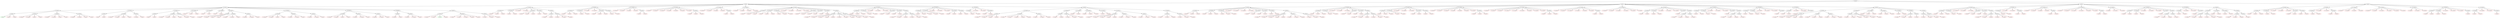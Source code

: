 digraph{
0 [ color = "black" label = "0 costo=0"];
0->1;
1 [ color = "black" label = "2 costo=1"];
1->2;
2 [ color = "black" label = "2 3 costo=3"];
2->3;
3 [ color = "black" label = "2 3 costo=5"];
3->4;
4 [ color = "black" label = "2 costo=6"];
4->5;
5 [ color = "black" label = "3 costo=7"];
5 [ color = "green" label = "3 costo=7"];
4->6;
6 [ color = "black" label = "4 costo=7"];
6 [ color = "red" label = "4 costo=7"];
4->7;
7 [ color = "black" label = "5 costo=7"];
7 [ color = "red" label = "5 costo=7"];
3->8;
8 [ color = "black" label = "3 costo=6"];
8->9;
9 [ color = "black" label = "2 4 costo=8"];
9 [ color = "red" label = "2 4 costo=8"];
8->10;
10 [ color = "black" label = "2 5 costo=8"];
10 [ color = "red" label = "2 5 costo=8"];
8->11;
11 [ color = "black" label = "4 costo=7"];
11 [ color = "red" label = "4 costo=7"];
8->12;
12 [ color = "black" label = "5 costo=7"];
12 [ color = "red" label = "5 costo=7"];
3->13;
13 [ color = "black" label = "4 costo=6"];
13->14;
14 [ color = "black" label = "2 3 costo=8"];
14 [ color = "red" label = "2 3 costo=8"];
13->15;
15 [ color = "black" label = "2 5 costo=8"];
15 [ color = "red" label = "2 5 costo=8"];
13->16;
16 [ color = "black" label = "3 costo=7"];
16 [ color = "red" label = "3 costo=7"];
13->17;
17 [ color = "black" label = "5 costo=7"];
17 [ color = "red" label = "5 costo=7"];
3->18;
18 [ color = "black" label = "5 costo=6"];
18->19;
19 [ color = "black" label = "2 3 costo=8"];
19 [ color = "red" label = "2 3 costo=8"];
18->20;
20 [ color = "black" label = "2 4 costo=8"];
20 [ color = "red" label = "2 4 costo=8"];
18->21;
21 [ color = "black" label = "3 costo=7"];
21 [ color = "red" label = "3 costo=7"];
18->22;
22 [ color = "black" label = "4 costo=7"];
22 [ color = "red" label = "4 costo=7"];
2->23;
23 [ color = "black" label = "2 4 costo=5"];
23->24;
24 [ color = "black" label = "2 costo=6"];
24->25;
25 [ color = "black" label = "3 costo=7"];
25 [ color = "red" label = "3 costo=7"];
24->26;
26 [ color = "black" label = "5 costo=7"];
26 [ color = "red" label = "5 costo=7"];
23->27;
27 [ color = "black" label = "3 costo=6"];
27->28;
28 [ color = "black" label = "2 3 costo=8"];
28 [ color = "red" label = "2 3 costo=8"];
27->29;
29 [ color = "black" label = "2 5 costo=8"];
29 [ color = "red" label = "2 5 costo=8"];
27->30;
30 [ color = "black" label = "3 costo=7"];
30 [ color = "red" label = "3 costo=7"];
27->31;
31 [ color = "black" label = "5 costo=7"];
31 [ color = "red" label = "5 costo=7"];
23->32;
32 [ color = "black" label = "5 costo=6"];
32->33;
33 [ color = "black" label = "2 3 costo=8"];
33 [ color = "red" label = "2 3 costo=8"];
32->34;
34 [ color = "black" label = "3 costo=7"];
34 [ color = "red" label = "3 costo=7"];
2->35;
35 [ color = "black" label = "2 5 costo=5"];
35->36;
36 [ color = "black" label = "2 costo=6"];
36->37;
37 [ color = "black" label = "3 costo=7"];
37 [ color = "red" label = "3 costo=7"];
36->38;
38 [ color = "black" label = "4 costo=7"];
38 [ color = "red" label = "4 costo=7"];
35->39;
39 [ color = "black" label = "3 costo=6"];
39->40;
40 [ color = "black" label = "2 3 costo=8"];
40 [ color = "red" label = "2 3 costo=8"];
39->41;
41 [ color = "black" label = "2 4 costo=8"];
41 [ color = "red" label = "2 4 costo=8"];
39->42;
42 [ color = "black" label = "3 costo=7"];
42 [ color = "red" label = "3 costo=7"];
39->43;
43 [ color = "black" label = "4 costo=7"];
43 [ color = "red" label = "4 costo=7"];
35->44;
44 [ color = "black" label = "4 costo=6"];
44->45;
45 [ color = "black" label = "2 3 costo=8"];
45 [ color = "red" label = "2 3 costo=8"];
44->46;
46 [ color = "black" label = "3 costo=7"];
46 [ color = "red" label = "3 costo=7"];
2->47;
47 [ color = "black" label = "2 2 3 costo=6"];
47->48;
48 [ color = "black" label = "3 costo=7"];
48 [ color = "red" label = "3 costo=7"];
47->49;
49 [ color = "black" label = "4 costo=7"];
49 [ color = "red" label = "4 costo=7"];
47->50;
50 [ color = "black" label = "5 costo=7"];
50 [ color = "red" label = "5 costo=7"];
2->51;
51 [ color = "black" label = "2 2 4 costo=6"];
51->52;
52 [ color = "black" label = "3 costo=7"];
52 [ color = "red" label = "3 costo=7"];
51->53;
53 [ color = "black" label = "5 costo=7"];
53 [ color = "red" label = "5 costo=7"];
2->54;
54 [ color = "black" label = "2 2 5 costo=6"];
54->55;
55 [ color = "black" label = "3 costo=7"];
55 [ color = "red" label = "3 costo=7"];
54->56;
56 [ color = "black" label = "4 costo=7"];
56 [ color = "red" label = "4 costo=7"];
2->57;
57 [ color = "black" label = "3 3 costo=5"];
57->58;
58 [ color = "black" label = "2 costo=6"];
58->59;
59 [ color = "black" label = "2 4 costo=8"];
59 [ color = "red" label = "2 4 costo=8"];
58->60;
60 [ color = "black" label = "2 5 costo=8"];
60 [ color = "red" label = "2 5 costo=8"];
58->61;
61 [ color = "black" label = "4 costo=7"];
61 [ color = "red" label = "4 costo=7"];
58->62;
62 [ color = "black" label = "5 costo=7"];
62 [ color = "red" label = "5 costo=7"];
57->63;
63 [ color = "black" label = "4 costo=6"];
63->64;
64 [ color = "black" label = "2 2 costo=8"];
64 [ color = "red" label = "2 2 costo=8"];
63->65;
65 [ color = "black" label = "2 5 costo=8"];
65 [ color = "red" label = "2 5 costo=8"];
63->66;
66 [ color = "black" label = "5 costo=7"];
66 [ color = "red" label = "5 costo=7"];
57->67;
67 [ color = "black" label = "5 costo=6"];
67->68;
68 [ color = "black" label = "2 2 costo=8"];
68 [ color = "red" label = "2 2 costo=8"];
67->69;
69 [ color = "black" label = "2 4 costo=8"];
69 [ color = "red" label = "2 4 costo=8"];
67->70;
70 [ color = "black" label = "4 costo=7"];
70 [ color = "red" label = "4 costo=7"];
2->71;
71 [ color = "black" label = "3 4 costo=5"];
71->72;
72 [ color = "black" label = "2 costo=6"];
72->73;
73 [ color = "black" label = "2 3 costo=8"];
73 [ color = "red" label = "2 3 costo=8"];
72->74;
74 [ color = "black" label = "2 5 costo=8"];
74 [ color = "red" label = "2 5 costo=8"];
72->75;
75 [ color = "black" label = "3 costo=7"];
75 [ color = "red" label = "3 costo=7"];
72->76;
76 [ color = "black" label = "5 costo=7"];
76 [ color = "red" label = "5 costo=7"];
71->77;
77 [ color = "black" label = "3 costo=6"];
77->78;
78 [ color = "black" label = "2 2 costo=8"];
78 [ color = "red" label = "2 2 costo=8"];
77->79;
79 [ color = "black" label = "2 5 costo=8"];
79 [ color = "red" label = "2 5 costo=8"];
77->80;
80 [ color = "black" label = "5 costo=7"];
80 [ color = "red" label = "5 costo=7"];
71->81;
81 [ color = "black" label = "5 costo=6"];
81->82;
82 [ color = "black" label = "2 2 costo=8"];
82 [ color = "red" label = "2 2 costo=8"];
81->83;
83 [ color = "black" label = "2 3 costo=8"];
83 [ color = "red" label = "2 3 costo=8"];
81->84;
84 [ color = "black" label = "3 costo=7"];
84 [ color = "red" label = "3 costo=7"];
2->85;
85 [ color = "black" label = "3 5 costo=5"];
85->86;
86 [ color = "black" label = "2 costo=6"];
86->87;
87 [ color = "black" label = "2 3 costo=8"];
87 [ color = "red" label = "2 3 costo=8"];
86->88;
88 [ color = "black" label = "2 4 costo=8"];
88 [ color = "red" label = "2 4 costo=8"];
86->89;
89 [ color = "black" label = "3 costo=7"];
89 [ color = "red" label = "3 costo=7"];
86->90;
90 [ color = "black" label = "4 costo=7"];
90 [ color = "red" label = "4 costo=7"];
85->91;
91 [ color = "black" label = "3 costo=6"];
91->92;
92 [ color = "black" label = "2 2 costo=8"];
92 [ color = "red" label = "2 2 costo=8"];
91->93;
93 [ color = "black" label = "2 4 costo=8"];
93 [ color = "red" label = "2 4 costo=8"];
91->94;
94 [ color = "black" label = "4 costo=7"];
94 [ color = "red" label = "4 costo=7"];
85->95;
95 [ color = "black" label = "4 costo=6"];
95->96;
96 [ color = "black" label = "2 2 costo=8"];
96 [ color = "red" label = "2 2 costo=8"];
95->97;
97 [ color = "black" label = "2 3 costo=8"];
97 [ color = "red" label = "2 3 costo=8"];
95->98;
98 [ color = "black" label = "3 costo=7"];
98 [ color = "red" label = "3 costo=7"];
2->99;
99 [ color = "black" label = "4 5 costo=5"];
99->100;
100 [ color = "black" label = "2 costo=6"];
100->101;
101 [ color = "black" label = "2 3 costo=8"];
101 [ color = "red" label = "2 3 costo=8"];
100->102;
102 [ color = "black" label = "3 costo=7"];
102 [ color = "red" label = "3 costo=7"];
99->103;
103 [ color = "black" label = "3 costo=6"];
103->104;
104 [ color = "black" label = "2 2 costo=8"];
104 [ color = "red" label = "2 2 costo=8"];
103->105;
105 [ color = "black" label = "2 3 costo=8"];
105 [ color = "red" label = "2 3 costo=8"];
103->106;
106 [ color = "black" label = "3 costo=7"];
106 [ color = "red" label = "3 costo=7"];
2->107;
107 [ color = "black" label = "5 costo=4"];
107->108;
108 [ color = "black" label = "2 costo=5"];
108->109;
109 [ color = "black" label = "2 3 costo=7"];
109 [ color = "red" label = "2 3 costo=7"];
108->110;
110 [ color = "black" label = "2 4 costo=7"];
110 [ color = "red" label = "2 4 costo=7"];
108->111;
111 [ color = "black" label = "3 costo=6"];
111 [ color = "green" label = "3 costo=6"];
108->112;
112 [ color = "black" label = "4 costo=6"];
112 [ color = "red" label = "4 costo=6"];
107->113;
113 [ color = "black" label = "3 costo=5"];
113->114;
114 [ color = "black" label = "2 2 costo=7"];
114 [ color = "red" label = "2 2 costo=7"];
113->115;
115 [ color = "black" label = "2 3 costo=7"];
115 [ color = "red" label = "2 3 costo=7"];
113->116;
116 [ color = "black" label = "2 4 costo=7"];
116 [ color = "red" label = "2 4 costo=7"];
113->117;
117 [ color = "black" label = "3 costo=6"];
117 [ color = "red" label = "3 costo=6"];
113->118;
118 [ color = "black" label = "4 costo=6"];
118 [ color = "red" label = "4 costo=6"];
107->119;
119 [ color = "black" label = "4 costo=5"];
119->120;
120 [ color = "black" label = "2 2 costo=7"];
120 [ color = "red" label = "2 2 costo=7"];
119->121;
121 [ color = "black" label = "2 3 costo=7"];
121 [ color = "red" label = "2 3 costo=7"];
119->122;
122 [ color = "black" label = "3 costo=6"];
122 [ color = "red" label = "3 costo=6"];
1->123;
123 [ color = "black" label = "2 4 costo=3"];
123->124;
124 [ color = "black" label = "2 3 costo=5"];
124->125;
125 [ color = "black" label = "2 costo=6"];
125 [ color = "red" label = "2 costo=6"];
124->126;
126 [ color = "black" label = "3 costo=6"];
126 [ color = "red" label = "3 costo=6"];
124->127;
127 [ color = "black" label = "5 costo=6"];
127 [ color = "red" label = "5 costo=6"];
123->128;
128 [ color = "black" label = "2 5 costo=5"];
128->129;
129 [ color = "black" label = "2 costo=6"];
129 [ color = "red" label = "2 costo=6"];
128->130;
130 [ color = "black" label = "3 costo=6"];
130 [ color = "red" label = "3 costo=6"];
123->131;
131 [ color = "black" label = "2 2 3 costo=6"];
131 [ color = "red" label = "2 2 3 costo=6"];
123->132;
132 [ color = "black" label = "2 2 5 costo=6"];
132 [ color = "red" label = "2 2 5 costo=6"];
123->133;
133 [ color = "black" label = "3 3 costo=5"];
133->134;
134 [ color = "black" label = "2 costo=6"];
134 [ color = "red" label = "2 costo=6"];
133->135;
135 [ color = "black" label = "3 costo=6"];
135 [ color = "red" label = "3 costo=6"];
133->136;
136 [ color = "black" label = "5 costo=6"];
136 [ color = "red" label = "5 costo=6"];
123->137;
137 [ color = "black" label = "3 5 costo=5"];
137->138;
138 [ color = "black" label = "2 costo=6"];
138 [ color = "red" label = "2 costo=6"];
137->139;
139 [ color = "black" label = "3 costo=6"];
139 [ color = "red" label = "3 costo=6"];
123->140;
140 [ color = "black" label = "5 costo=4"];
140->141;
141 [ color = "black" label = "2 costo=5"];
141->142;
142 [ color = "black" label = "2 3 costo=7"];
142 [ color = "red" label = "2 3 costo=7"];
141->143;
143 [ color = "black" label = "3 costo=6"];
143 [ color = "red" label = "3 costo=6"];
140->144;
144 [ color = "black" label = "3 costo=5"];
144->145;
145 [ color = "black" label = "2 2 costo=7"];
145 [ color = "red" label = "2 2 costo=7"];
144->146;
146 [ color = "black" label = "2 3 costo=7"];
146 [ color = "red" label = "2 3 costo=7"];
144->147;
147 [ color = "black" label = "3 costo=6"];
147 [ color = "red" label = "3 costo=6"];
1->148;
148 [ color = "black" label = "2 5 costo=3"];
148->149;
149 [ color = "black" label = "2 3 costo=5"];
149->150;
150 [ color = "black" label = "2 costo=6"];
150 [ color = "red" label = "2 costo=6"];
149->151;
151 [ color = "black" label = "3 costo=6"];
151 [ color = "red" label = "3 costo=6"];
149->152;
152 [ color = "black" label = "4 costo=6"];
152 [ color = "red" label = "4 costo=6"];
148->153;
153 [ color = "black" label = "2 4 costo=5"];
153->154;
154 [ color = "black" label = "2 costo=6"];
154 [ color = "red" label = "2 costo=6"];
153->155;
155 [ color = "black" label = "3 costo=6"];
155 [ color = "red" label = "3 costo=6"];
148->156;
156 [ color = "black" label = "2 2 3 costo=6"];
156 [ color = "red" label = "2 2 3 costo=6"];
148->157;
157 [ color = "black" label = "2 2 4 costo=6"];
157 [ color = "red" label = "2 2 4 costo=6"];
148->158;
158 [ color = "black" label = "3 3 costo=5"];
158->159;
159 [ color = "black" label = "2 costo=6"];
159 [ color = "red" label = "2 costo=6"];
158->160;
160 [ color = "black" label = "3 costo=6"];
160 [ color = "red" label = "3 costo=6"];
158->161;
161 [ color = "black" label = "4 costo=6"];
161 [ color = "red" label = "4 costo=6"];
148->162;
162 [ color = "black" label = "3 4 costo=5"];
162->163;
163 [ color = "black" label = "2 costo=6"];
163 [ color = "red" label = "2 costo=6"];
162->164;
164 [ color = "black" label = "3 costo=6"];
164 [ color = "red" label = "3 costo=6"];
1->165;
165 [ color = "black" label = "2 2 2 costo=4"];
165->166;
166 [ color = "black" label = "3 3 costo=6"];
166 [ color = "red" label = "3 3 costo=6"];
165->167;
167 [ color = "black" label = "3 4 costo=6"];
167 [ color = "red" label = "3 4 costo=6"];
165->168;
168 [ color = "black" label = "3 5 costo=6"];
168 [ color = "red" label = "3 5 costo=6"];
165->169;
169 [ color = "black" label = "4 5 costo=6"];
169 [ color = "red" label = "4 5 costo=6"];
165->170;
170 [ color = "black" label = "5 costo=5"];
170->171;
171 [ color = "black" label = "3 costo=6"];
171 [ color = "red" label = "3 costo=6"];
170->172;
172 [ color = "black" label = "4 costo=6"];
172 [ color = "red" label = "4 costo=6"];
1->173;
173 [ color = "black" label = "2 2 3 costo=4"];
173->174;
174 [ color = "black" label = "2 3 costo=6"];
174 [ color = "red" label = "2 3 costo=6"];
173->175;
175 [ color = "black" label = "2 4 costo=6"];
175 [ color = "red" label = "2 4 costo=6"];
173->176;
176 [ color = "black" label = "2 5 costo=6"];
176 [ color = "red" label = "2 5 costo=6"];
173->177;
177 [ color = "black" label = "3 3 costo=6"];
177 [ color = "red" label = "3 3 costo=6"];
173->178;
178 [ color = "black" label = "3 4 costo=6"];
178 [ color = "red" label = "3 4 costo=6"];
173->179;
179 [ color = "black" label = "3 5 costo=6"];
179 [ color = "red" label = "3 5 costo=6"];
173->180;
180 [ color = "black" label = "4 5 costo=6"];
180 [ color = "red" label = "4 5 costo=6"];
173->181;
181 [ color = "black" label = "5 costo=5"];
181->182;
182 [ color = "black" label = "2 costo=6"];
182 [ color = "red" label = "2 costo=6"];
181->183;
183 [ color = "black" label = "3 costo=6"];
183 [ color = "red" label = "3 costo=6"];
181->184;
184 [ color = "black" label = "4 costo=6"];
184 [ color = "red" label = "4 costo=6"];
1->185;
185 [ color = "black" label = "2 2 4 costo=4"];
185->186;
186 [ color = "black" label = "2 3 costo=6"];
186 [ color = "red" label = "2 3 costo=6"];
185->187;
187 [ color = "black" label = "2 5 costo=6"];
187 [ color = "red" label = "2 5 costo=6"];
185->188;
188 [ color = "black" label = "3 3 costo=6"];
188 [ color = "red" label = "3 3 costo=6"];
185->189;
189 [ color = "black" label = "3 5 costo=6"];
189 [ color = "red" label = "3 5 costo=6"];
185->190;
190 [ color = "black" label = "5 costo=5"];
190->191;
191 [ color = "black" label = "2 costo=6"];
191 [ color = "red" label = "2 costo=6"];
190->192;
192 [ color = "black" label = "3 costo=6"];
192 [ color = "red" label = "3 costo=6"];
1->193;
193 [ color = "black" label = "2 2 5 costo=4"];
193->194;
194 [ color = "black" label = "2 3 costo=6"];
194 [ color = "red" label = "2 3 costo=6"];
193->195;
195 [ color = "black" label = "2 4 costo=6"];
195 [ color = "red" label = "2 4 costo=6"];
193->196;
196 [ color = "black" label = "3 3 costo=6"];
196 [ color = "red" label = "3 3 costo=6"];
193->197;
197 [ color = "black" label = "3 4 costo=6"];
197 [ color = "red" label = "3 4 costo=6"];
1->198;
198 [ color = "black" label = "3 3 costo=3"];
198->199;
199 [ color = "black" label = "2 3 costo=5"];
199->200;
200 [ color = "black" label = "2 costo=6"];
200 [ color = "red" label = "2 costo=6"];
199->201;
201 [ color = "black" label = "4 costo=6"];
201 [ color = "red" label = "4 costo=6"];
199->202;
202 [ color = "black" label = "5 costo=6"];
202 [ color = "red" label = "5 costo=6"];
198->203;
203 [ color = "black" label = "2 4 costo=5"];
203->204;
204 [ color = "black" label = "2 costo=6"];
204 [ color = "red" label = "2 costo=6"];
203->205;
205 [ color = "black" label = "3 costo=6"];
205 [ color = "red" label = "3 costo=6"];
203->206;
206 [ color = "black" label = "5 costo=6"];
206 [ color = "red" label = "5 costo=6"];
198->207;
207 [ color = "black" label = "2 5 costo=5"];
207->208;
208 [ color = "black" label = "2 costo=6"];
208 [ color = "red" label = "2 costo=6"];
207->209;
209 [ color = "black" label = "3 costo=6"];
209 [ color = "red" label = "3 costo=6"];
207->210;
210 [ color = "black" label = "4 costo=6"];
210 [ color = "red" label = "4 costo=6"];
198->211;
211 [ color = "black" label = "2 2 2 costo=6"];
211 [ color = "red" label = "2 2 2 costo=6"];
198->212;
212 [ color = "black" label = "2 2 3 costo=6"];
212 [ color = "red" label = "2 2 3 costo=6"];
198->213;
213 [ color = "black" label = "2 2 4 costo=6"];
213 [ color = "red" label = "2 2 4 costo=6"];
198->214;
214 [ color = "black" label = "2 2 5 costo=6"];
214 [ color = "red" label = "2 2 5 costo=6"];
198->215;
215 [ color = "black" label = "3 4 costo=5"];
215->216;
216 [ color = "black" label = "2 costo=6"];
216 [ color = "red" label = "2 costo=6"];
215->217;
217 [ color = "black" label = "5 costo=6"];
217 [ color = "red" label = "5 costo=6"];
198->218;
218 [ color = "black" label = "3 5 costo=5"];
218->219;
219 [ color = "black" label = "2 costo=6"];
219 [ color = "red" label = "2 costo=6"];
218->220;
220 [ color = "black" label = "4 costo=6"];
220 [ color = "red" label = "4 costo=6"];
198->221;
221 [ color = "black" label = "4 5 costo=5"];
221->222;
222 [ color = "black" label = "2 costo=6"];
222 [ color = "red" label = "2 costo=6"];
221->223;
223 [ color = "black" label = "3 costo=6"];
223 [ color = "red" label = "3 costo=6"];
198->224;
224 [ color = "black" label = "5 costo=4"];
224->225;
225 [ color = "black" label = "2 costo=5"];
225->226;
226 [ color = "black" label = "2 2 costo=7"];
226 [ color = "red" label = "2 2 costo=7"];
225->227;
227 [ color = "black" label = "2 3 costo=7"];
227 [ color = "red" label = "2 3 costo=7"];
225->228;
228 [ color = "black" label = "2 4 costo=7"];
228 [ color = "red" label = "2 4 costo=7"];
225->229;
229 [ color = "black" label = "3 costo=6"];
229 [ color = "red" label = "3 costo=6"];
225->230;
230 [ color = "black" label = "4 costo=6"];
230 [ color = "red" label = "4 costo=6"];
224->231;
231 [ color = "black" label = "3 costo=5"];
231->232;
232 [ color = "black" label = "2 2 costo=7"];
232 [ color = "red" label = "2 2 costo=7"];
231->233;
233 [ color = "black" label = "2 4 costo=7"];
233 [ color = "red" label = "2 4 costo=7"];
231->234;
234 [ color = "black" label = "4 costo=6"];
234 [ color = "red" label = "4 costo=6"];
224->235;
235 [ color = "black" label = "4 costo=5"];
235->236;
236 [ color = "black" label = "2 2 costo=7"];
236 [ color = "red" label = "2 2 costo=7"];
235->237;
237 [ color = "black" label = "2 3 costo=7"];
237 [ color = "red" label = "2 3 costo=7"];
235->238;
238 [ color = "black" label = "3 costo=6"];
238 [ color = "red" label = "3 costo=6"];
1->239;
239 [ color = "black" label = "3 4 costo=3"];
239->240;
240 [ color = "black" label = "2 3 costo=5"];
240->241;
241 [ color = "black" label = "2 costo=6"];
241 [ color = "red" label = "2 costo=6"];
240->242;
242 [ color = "black" label = "3 costo=6"];
242 [ color = "red" label = "3 costo=6"];
240->243;
243 [ color = "black" label = "5 costo=6"];
243 [ color = "red" label = "5 costo=6"];
239->244;
244 [ color = "black" label = "2 5 costo=5"];
244->245;
245 [ color = "black" label = "2 costo=6"];
245 [ color = "red" label = "2 costo=6"];
244->246;
246 [ color = "black" label = "3 costo=6"];
246 [ color = "red" label = "3 costo=6"];
239->247;
247 [ color = "black" label = "2 2 2 costo=6"];
247 [ color = "red" label = "2 2 2 costo=6"];
239->248;
248 [ color = "black" label = "2 2 3 costo=6"];
248 [ color = "red" label = "2 2 3 costo=6"];
239->249;
249 [ color = "black" label = "2 2 5 costo=6"];
249 [ color = "red" label = "2 2 5 costo=6"];
239->250;
250 [ color = "black" label = "3 3 costo=5"];
250->251;
251 [ color = "black" label = "2 costo=6"];
251 [ color = "red" label = "2 costo=6"];
250->252;
252 [ color = "black" label = "5 costo=6"];
252 [ color = "red" label = "5 costo=6"];
239->253;
253 [ color = "black" label = "3 5 costo=5"];
253->254;
254 [ color = "black" label = "2 costo=6"];
254 [ color = "red" label = "2 costo=6"];
253->255;
255 [ color = "black" label = "3 costo=6"];
255 [ color = "red" label = "3 costo=6"];
239->256;
256 [ color = "black" label = "5 costo=4"];
256->257;
257 [ color = "black" label = "2 costo=5"];
257->258;
258 [ color = "black" label = "2 2 costo=7"];
258 [ color = "red" label = "2 2 costo=7"];
257->259;
259 [ color = "black" label = "2 3 costo=7"];
259 [ color = "red" label = "2 3 costo=7"];
257->260;
260 [ color = "black" label = "3 costo=6"];
260 [ color = "red" label = "3 costo=6"];
256->261;
261 [ color = "black" label = "3 costo=5"];
261->262;
262 [ color = "black" label = "2 2 costo=7"];
262 [ color = "red" label = "2 2 costo=7"];
261->263;
263 [ color = "black" label = "2 3 costo=7"];
263 [ color = "red" label = "2 3 costo=7"];
261->264;
264 [ color = "black" label = "3 costo=6"];
264 [ color = "red" label = "3 costo=6"];
1->265;
265 [ color = "black" label = "3 5 costo=3"];
265->266;
266 [ color = "black" label = "2 3 costo=5"];
266->267;
267 [ color = "black" label = "2 costo=6"];
267 [ color = "red" label = "2 costo=6"];
266->268;
268 [ color = "black" label = "3 costo=6"];
268 [ color = "red" label = "3 costo=6"];
266->269;
269 [ color = "black" label = "4 costo=6"];
269 [ color = "red" label = "4 costo=6"];
265->270;
270 [ color = "black" label = "2 4 costo=5"];
270->271;
271 [ color = "black" label = "2 costo=6"];
271 [ color = "red" label = "2 costo=6"];
270->272;
272 [ color = "black" label = "3 costo=6"];
272 [ color = "red" label = "3 costo=6"];
265->273;
273 [ color = "black" label = "2 2 2 costo=6"];
273 [ color = "red" label = "2 2 2 costo=6"];
265->274;
274 [ color = "black" label = "2 2 3 costo=6"];
274 [ color = "red" label = "2 2 3 costo=6"];
265->275;
275 [ color = "black" label = "2 2 4 costo=6"];
275 [ color = "red" label = "2 2 4 costo=6"];
265->276;
276 [ color = "black" label = "3 3 costo=5"];
276->277;
277 [ color = "black" label = "2 costo=6"];
277 [ color = "red" label = "2 costo=6"];
276->278;
278 [ color = "black" label = "4 costo=6"];
278 [ color = "red" label = "4 costo=6"];
265->279;
279 [ color = "black" label = "3 4 costo=5"];
279->280;
280 [ color = "black" label = "2 costo=6"];
280 [ color = "red" label = "2 costo=6"];
279->281;
281 [ color = "black" label = "3 costo=6"];
281 [ color = "red" label = "3 costo=6"];
1->282;
282 [ color = "black" label = "4 5 costo=3"];
282->283;
283 [ color = "black" label = "2 3 costo=5"];
283->284;
284 [ color = "black" label = "2 costo=6"];
284 [ color = "red" label = "2 costo=6"];
283->285;
285 [ color = "black" label = "3 costo=6"];
285 [ color = "red" label = "3 costo=6"];
282->286;
286 [ color = "black" label = "2 2 2 costo=6"];
286 [ color = "red" label = "2 2 2 costo=6"];
282->287;
287 [ color = "black" label = "2 2 3 costo=6"];
287 [ color = "red" label = "2 2 3 costo=6"];
282->288;
288 [ color = "black" label = "3 3 costo=5"];
288->289;
289 [ color = "black" label = "2 costo=6"];
289 [ color = "red" label = "2 costo=6"];
288->290;
290 [ color = "black" label = "3 costo=6"];
290 [ color = "red" label = "3 costo=6"];
1->291;
291 [ color = "black" label = "5 costo=2"];
291->292;
292 [ color = "black" label = "2 3 costo=4"];
292->293;
293 [ color = "black" label = "2 costo=5"];
293->294;
294 [ color = "black" label = "2 3 costo=7"];
294 [ color = "red" label = "2 3 costo=7"];
293->295;
295 [ color = "black" label = "2 4 costo=7"];
295 [ color = "red" label = "2 4 costo=7"];
293->296;
296 [ color = "black" label = "3 costo=6"];
296 [ color = "red" label = "3 costo=6"];
293->297;
297 [ color = "black" label = "4 costo=6"];
297 [ color = "red" label = "4 costo=6"];
292->298;
298 [ color = "black" label = "3 costo=5"];
298->299;
299 [ color = "black" label = "2 2 costo=7"];
299 [ color = "red" label = "2 2 costo=7"];
298->300;
300 [ color = "black" label = "2 3 costo=7"];
300 [ color = "red" label = "2 3 costo=7"];
298->301;
301 [ color = "black" label = "2 4 costo=7"];
301 [ color = "red" label = "2 4 costo=7"];
298->302;
302 [ color = "black" label = "3 costo=6"];
302 [ color = "red" label = "3 costo=6"];
298->303;
303 [ color = "black" label = "4 costo=6"];
303 [ color = "red" label = "4 costo=6"];
292->304;
304 [ color = "black" label = "4 costo=5"];
304->305;
305 [ color = "black" label = "2 2 costo=7"];
305 [ color = "red" label = "2 2 costo=7"];
304->306;
306 [ color = "black" label = "2 3 costo=7"];
306 [ color = "red" label = "2 3 costo=7"];
304->307;
307 [ color = "black" label = "3 costo=6"];
307 [ color = "red" label = "3 costo=6"];
291->308;
308 [ color = "black" label = "2 4 costo=4"];
308->309;
309 [ color = "black" label = "2 costo=5"];
309->310;
310 [ color = "black" label = "2 3 costo=7"];
310 [ color = "red" label = "2 3 costo=7"];
309->311;
311 [ color = "black" label = "3 costo=6"];
311 [ color = "red" label = "3 costo=6"];
308->312;
312 [ color = "black" label = "3 costo=5"];
312->313;
313 [ color = "black" label = "2 2 costo=7"];
313 [ color = "red" label = "2 2 costo=7"];
312->314;
314 [ color = "black" label = "2 3 costo=7"];
314 [ color = "red" label = "2 3 costo=7"];
312->315;
315 [ color = "black" label = "3 costo=6"];
315 [ color = "red" label = "3 costo=6"];
291->316;
316 [ color = "black" label = "2 2 2 costo=5"];
316->317;
317 [ color = "black" label = "3 costo=6"];
317 [ color = "red" label = "3 costo=6"];
316->318;
318 [ color = "black" label = "4 costo=6"];
318 [ color = "red" label = "4 costo=6"];
291->319;
319 [ color = "black" label = "2 2 3 costo=5"];
319->320;
320 [ color = "black" label = "2 costo=6"];
320 [ color = "red" label = "2 costo=6"];
319->321;
321 [ color = "black" label = "3 costo=6"];
321 [ color = "red" label = "3 costo=6"];
319->322;
322 [ color = "black" label = "4 costo=6"];
322 [ color = "red" label = "4 costo=6"];
291->323;
323 [ color = "black" label = "2 2 4 costo=5"];
323->324;
324 [ color = "black" label = "2 costo=6"];
324 [ color = "red" label = "2 costo=6"];
323->325;
325 [ color = "black" label = "3 costo=6"];
325 [ color = "red" label = "3 costo=6"];
291->326;
326 [ color = "black" label = "3 3 costo=4"];
326->327;
327 [ color = "black" label = "2 costo=5"];
327->328;
328 [ color = "black" label = "2 2 costo=7"];
328 [ color = "red" label = "2 2 costo=7"];
327->329;
329 [ color = "black" label = "2 3 costo=7"];
329 [ color = "red" label = "2 3 costo=7"];
327->330;
330 [ color = "black" label = "2 4 costo=7"];
330 [ color = "red" label = "2 4 costo=7"];
327->331;
331 [ color = "black" label = "3 costo=6"];
331 [ color = "red" label = "3 costo=6"];
327->332;
332 [ color = "black" label = "4 costo=6"];
332 [ color = "red" label = "4 costo=6"];
326->333;
333 [ color = "black" label = "3 costo=5"];
333->334;
334 [ color = "black" label = "2 2 costo=7"];
334 [ color = "red" label = "2 2 costo=7"];
333->335;
335 [ color = "black" label = "2 4 costo=7"];
335 [ color = "red" label = "2 4 costo=7"];
333->336;
336 [ color = "black" label = "4 costo=6"];
336 [ color = "red" label = "4 costo=6"];
326->337;
337 [ color = "black" label = "4 costo=5"];
337->338;
338 [ color = "black" label = "2 2 costo=7"];
338 [ color = "red" label = "2 2 costo=7"];
337->339;
339 [ color = "black" label = "2 3 costo=7"];
339 [ color = "red" label = "2 3 costo=7"];
337->340;
340 [ color = "black" label = "3 costo=6"];
340 [ color = "red" label = "3 costo=6"];
291->341;
341 [ color = "black" label = "3 4 costo=4"];
341->342;
342 [ color = "black" label = "2 costo=5"];
342->343;
343 [ color = "black" label = "2 2 costo=7"];
343 [ color = "red" label = "2 2 costo=7"];
342->344;
344 [ color = "black" label = "2 3 costo=7"];
344 [ color = "red" label = "2 3 costo=7"];
342->345;
345 [ color = "black" label = "3 costo=6"];
345 [ color = "red" label = "3 costo=6"];
341->346;
346 [ color = "black" label = "3 costo=5"];
346->347;
347 [ color = "black" label = "2 2 costo=7"];
347 [ color = "red" label = "2 2 costo=7"];
346->348;
348 [ color = "black" label = "2 3 costo=7"];
348 [ color = "red" label = "2 3 costo=7"];
346->349;
349 [ color = "black" label = "3 costo=6"];
349 [ color = "red" label = "3 costo=6"];
0->350;
350 [ color = "black" label = "3 costo=1"];
350->351;
351 [ color = "black" label = "2 3 costo=3"];
351->352;
352 [ color = "black" label = "2 3 costo=5"];
352->353;
353 [ color = "black" label = "2 costo=6"];
353 [ color = "red" label = "2 costo=6"];
352->354;
354 [ color = "black" label = "4 costo=6"];
354 [ color = "red" label = "4 costo=6"];
352->355;
355 [ color = "black" label = "5 costo=6"];
355 [ color = "red" label = "5 costo=6"];
351->356;
356 [ color = "black" label = "2 4 costo=5"];
356->357;
357 [ color = "black" label = "2 costo=6"];
357 [ color = "red" label = "2 costo=6"];
356->358;
358 [ color = "black" label = "3 costo=6"];
358 [ color = "red" label = "3 costo=6"];
356->359;
359 [ color = "black" label = "5 costo=6"];
359 [ color = "red" label = "5 costo=6"];
351->360;
360 [ color = "black" label = "2 5 costo=5"];
360->361;
361 [ color = "black" label = "2 costo=6"];
361 [ color = "red" label = "2 costo=6"];
360->362;
362 [ color = "black" label = "3 costo=6"];
362 [ color = "red" label = "3 costo=6"];
360->363;
363 [ color = "black" label = "4 costo=6"];
363 [ color = "red" label = "4 costo=6"];
351->364;
364 [ color = "black" label = "2 2 2 costo=6"];
364 [ color = "red" label = "2 2 2 costo=6"];
351->365;
365 [ color = "black" label = "2 2 3 costo=6"];
365 [ color = "red" label = "2 2 3 costo=6"];
351->366;
366 [ color = "black" label = "2 2 4 costo=6"];
366 [ color = "red" label = "2 2 4 costo=6"];
351->367;
367 [ color = "black" label = "2 2 5 costo=6"];
367 [ color = "red" label = "2 2 5 costo=6"];
351->368;
368 [ color = "black" label = "3 4 costo=5"];
368->369;
369 [ color = "black" label = "2 costo=6"];
369 [ color = "red" label = "2 costo=6"];
368->370;
370 [ color = "black" label = "5 costo=6"];
370 [ color = "red" label = "5 costo=6"];
351->371;
371 [ color = "black" label = "3 5 costo=5"];
371->372;
372 [ color = "black" label = "2 costo=6"];
372 [ color = "red" label = "2 costo=6"];
371->373;
373 [ color = "black" label = "4 costo=6"];
373 [ color = "red" label = "4 costo=6"];
351->374;
374 [ color = "black" label = "4 5 costo=5"];
374->375;
375 [ color = "black" label = "2 costo=6"];
375 [ color = "red" label = "2 costo=6"];
374->376;
376 [ color = "black" label = "3 costo=6"];
376 [ color = "red" label = "3 costo=6"];
351->377;
377 [ color = "black" label = "5 costo=4"];
377->378;
378 [ color = "black" label = "2 costo=5"];
378->379;
379 [ color = "black" label = "2 2 costo=7"];
379 [ color = "red" label = "2 2 costo=7"];
378->380;
380 [ color = "black" label = "2 3 costo=7"];
380 [ color = "red" label = "2 3 costo=7"];
378->381;
381 [ color = "black" label = "2 4 costo=7"];
381 [ color = "red" label = "2 4 costo=7"];
378->382;
382 [ color = "black" label = "3 costo=6"];
382 [ color = "red" label = "3 costo=6"];
378->383;
383 [ color = "black" label = "4 costo=6"];
383 [ color = "red" label = "4 costo=6"];
377->384;
384 [ color = "black" label = "3 costo=5"];
384->385;
385 [ color = "black" label = "2 2 costo=7"];
385 [ color = "red" label = "2 2 costo=7"];
384->386;
386 [ color = "black" label = "2 4 costo=7"];
386 [ color = "red" label = "2 4 costo=7"];
384->387;
387 [ color = "black" label = "4 costo=6"];
387 [ color = "red" label = "4 costo=6"];
377->388;
388 [ color = "black" label = "4 costo=5"];
388->389;
389 [ color = "black" label = "2 2 costo=7"];
389 [ color = "red" label = "2 2 costo=7"];
388->390;
390 [ color = "black" label = "2 3 costo=7"];
390 [ color = "red" label = "2 3 costo=7"];
388->391;
391 [ color = "black" label = "3 costo=6"];
391 [ color = "red" label = "3 costo=6"];
350->392;
392 [ color = "black" label = "2 4 costo=3"];
392->393;
393 [ color = "black" label = "2 3 costo=5"];
393->394;
394 [ color = "black" label = "2 costo=6"];
394 [ color = "red" label = "2 costo=6"];
393->395;
395 [ color = "black" label = "3 costo=6"];
395 [ color = "red" label = "3 costo=6"];
393->396;
396 [ color = "black" label = "5 costo=6"];
396 [ color = "red" label = "5 costo=6"];
392->397;
397 [ color = "black" label = "2 5 costo=5"];
397->398;
398 [ color = "black" label = "2 costo=6"];
398 [ color = "red" label = "2 costo=6"];
397->399;
399 [ color = "black" label = "3 costo=6"];
399 [ color = "red" label = "3 costo=6"];
392->400;
400 [ color = "black" label = "2 2 2 costo=6"];
400 [ color = "red" label = "2 2 2 costo=6"];
392->401;
401 [ color = "black" label = "2 2 3 costo=6"];
401 [ color = "red" label = "2 2 3 costo=6"];
392->402;
402 [ color = "black" label = "2 2 5 costo=6"];
402 [ color = "red" label = "2 2 5 costo=6"];
392->403;
403 [ color = "black" label = "3 3 costo=5"];
403->404;
404 [ color = "black" label = "2 costo=6"];
404 [ color = "red" label = "2 costo=6"];
403->405;
405 [ color = "black" label = "5 costo=6"];
405 [ color = "red" label = "5 costo=6"];
392->406;
406 [ color = "black" label = "3 5 costo=5"];
406->407;
407 [ color = "black" label = "2 costo=6"];
407 [ color = "red" label = "2 costo=6"];
406->408;
408 [ color = "black" label = "3 costo=6"];
408 [ color = "red" label = "3 costo=6"];
392->409;
409 [ color = "black" label = "5 costo=4"];
409->410;
410 [ color = "black" label = "2 costo=5"];
410->411;
411 [ color = "black" label = "2 2 costo=7"];
411 [ color = "red" label = "2 2 costo=7"];
410->412;
412 [ color = "black" label = "2 3 costo=7"];
412 [ color = "red" label = "2 3 costo=7"];
410->413;
413 [ color = "black" label = "3 costo=6"];
413 [ color = "red" label = "3 costo=6"];
409->414;
414 [ color = "black" label = "3 costo=5"];
414->415;
415 [ color = "black" label = "2 2 costo=7"];
415 [ color = "red" label = "2 2 costo=7"];
414->416;
416 [ color = "black" label = "2 3 costo=7"];
416 [ color = "red" label = "2 3 costo=7"];
414->417;
417 [ color = "black" label = "3 costo=6"];
417 [ color = "red" label = "3 costo=6"];
350->418;
418 [ color = "black" label = "2 5 costo=3"];
418->419;
419 [ color = "black" label = "2 3 costo=5"];
419->420;
420 [ color = "black" label = "2 costo=6"];
420 [ color = "red" label = "2 costo=6"];
419->421;
421 [ color = "black" label = "3 costo=6"];
421 [ color = "red" label = "3 costo=6"];
419->422;
422 [ color = "black" label = "4 costo=6"];
422 [ color = "red" label = "4 costo=6"];
418->423;
423 [ color = "black" label = "2 4 costo=5"];
423->424;
424 [ color = "black" label = "2 costo=6"];
424 [ color = "red" label = "2 costo=6"];
423->425;
425 [ color = "black" label = "3 costo=6"];
425 [ color = "red" label = "3 costo=6"];
418->426;
426 [ color = "black" label = "2 2 2 costo=6"];
426 [ color = "red" label = "2 2 2 costo=6"];
418->427;
427 [ color = "black" label = "2 2 3 costo=6"];
427 [ color = "red" label = "2 2 3 costo=6"];
418->428;
428 [ color = "black" label = "2 2 4 costo=6"];
428 [ color = "red" label = "2 2 4 costo=6"];
418->429;
429 [ color = "black" label = "3 3 costo=5"];
429->430;
430 [ color = "black" label = "2 costo=6"];
430 [ color = "red" label = "2 costo=6"];
429->431;
431 [ color = "black" label = "4 costo=6"];
431 [ color = "red" label = "4 costo=6"];
418->432;
432 [ color = "black" label = "3 4 costo=5"];
432->433;
433 [ color = "black" label = "2 costo=6"];
433 [ color = "red" label = "2 costo=6"];
432->434;
434 [ color = "black" label = "3 costo=6"];
434 [ color = "red" label = "3 costo=6"];
350->435;
435 [ color = "black" label = "2 2 2 costo=4"];
435->436;
436 [ color = "black" label = "2 3 costo=6"];
436 [ color = "red" label = "2 3 costo=6"];
435->437;
437 [ color = "black" label = "2 4 costo=6"];
437 [ color = "red" label = "2 4 costo=6"];
435->438;
438 [ color = "black" label = "2 5 costo=6"];
438 [ color = "red" label = "2 5 costo=6"];
435->439;
439 [ color = "black" label = "3 3 costo=6"];
439 [ color = "red" label = "3 3 costo=6"];
435->440;
440 [ color = "black" label = "3 4 costo=6"];
440 [ color = "red" label = "3 4 costo=6"];
435->441;
441 [ color = "black" label = "3 5 costo=6"];
441 [ color = "red" label = "3 5 costo=6"];
435->442;
442 [ color = "black" label = "4 5 costo=6"];
442 [ color = "red" label = "4 5 costo=6"];
435->443;
443 [ color = "black" label = "5 costo=5"];
443->444;
444 [ color = "black" label = "2 costo=6"];
444 [ color = "red" label = "2 costo=6"];
443->445;
445 [ color = "black" label = "3 costo=6"];
445 [ color = "red" label = "3 costo=6"];
443->446;
446 [ color = "black" label = "4 costo=6"];
446 [ color = "red" label = "4 costo=6"];
350->447;
447 [ color = "black" label = "2 2 3 costo=4"];
447->448;
448 [ color = "black" label = "2 3 costo=6"];
448 [ color = "red" label = "2 3 costo=6"];
447->449;
449 [ color = "black" label = "2 4 costo=6"];
449 [ color = "red" label = "2 4 costo=6"];
447->450;
450 [ color = "black" label = "2 5 costo=6"];
450 [ color = "red" label = "2 5 costo=6"];
447->451;
451 [ color = "black" label = "2 2 3 costo=7"];
451 [ color = "red" label = "2 2 3 costo=7"];
447->452;
452 [ color = "black" label = "2 2 4 costo=7"];
452 [ color = "red" label = "2 2 4 costo=7"];
447->453;
453 [ color = "black" label = "2 2 5 costo=7"];
453 [ color = "red" label = "2 2 5 costo=7"];
447->454;
454 [ color = "black" label = "3 4 costo=6"];
454 [ color = "red" label = "3 4 costo=6"];
447->455;
455 [ color = "black" label = "3 5 costo=6"];
455 [ color = "red" label = "3 5 costo=6"];
447->456;
456 [ color = "black" label = "4 5 costo=6"];
456 [ color = "red" label = "4 5 costo=6"];
447->457;
457 [ color = "black" label = "5 costo=5"];
457->458;
458 [ color = "black" label = "2 costo=6"];
458 [ color = "red" label = "2 costo=6"];
457->459;
459 [ color = "black" label = "3 costo=6"];
459 [ color = "red" label = "3 costo=6"];
457->460;
460 [ color = "black" label = "4 costo=6"];
460 [ color = "red" label = "4 costo=6"];
350->461;
461 [ color = "black" label = "2 2 4 costo=4"];
461->462;
462 [ color = "black" label = "2 3 costo=6"];
462 [ color = "red" label = "2 3 costo=6"];
461->463;
463 [ color = "black" label = "2 5 costo=6"];
463 [ color = "red" label = "2 5 costo=6"];
461->464;
464 [ color = "black" label = "2 2 3 costo=7"];
464 [ color = "red" label = "2 2 3 costo=7"];
461->465;
465 [ color = "black" label = "2 2 5 costo=7"];
465 [ color = "red" label = "2 2 5 costo=7"];
461->466;
466 [ color = "black" label = "3 3 costo=6"];
466 [ color = "red" label = "3 3 costo=6"];
461->467;
467 [ color = "black" label = "3 5 costo=6"];
467 [ color = "red" label = "3 5 costo=6"];
461->468;
468 [ color = "black" label = "5 costo=5"];
468->469;
469 [ color = "black" label = "2 costo=6"];
469 [ color = "red" label = "2 costo=6"];
468->470;
470 [ color = "black" label = "3 costo=6"];
470 [ color = "red" label = "3 costo=6"];
350->471;
471 [ color = "black" label = "2 2 5 costo=4"];
471->472;
472 [ color = "black" label = "2 3 costo=6"];
472 [ color = "red" label = "2 3 costo=6"];
471->473;
473 [ color = "black" label = "2 4 costo=6"];
473 [ color = "red" label = "2 4 costo=6"];
471->474;
474 [ color = "black" label = "2 2 3 costo=7"];
474 [ color = "red" label = "2 2 3 costo=7"];
471->475;
475 [ color = "black" label = "2 2 4 costo=7"];
475 [ color = "red" label = "2 2 4 costo=7"];
471->476;
476 [ color = "black" label = "3 3 costo=6"];
476 [ color = "red" label = "3 3 costo=6"];
471->477;
477 [ color = "black" label = "3 4 costo=6"];
477 [ color = "red" label = "3 4 costo=6"];
350->478;
478 [ color = "black" label = "3 3 costo=3"];
478->479;
479 [ color = "black" label = "2 4 costo=5"];
479->480;
480 [ color = "black" label = "2 costo=6"];
480 [ color = "red" label = "2 costo=6"];
479->481;
481 [ color = "black" label = "5 costo=6"];
481 [ color = "red" label = "5 costo=6"];
478->482;
482 [ color = "black" label = "2 5 costo=5"];
482->483;
483 [ color = "black" label = "2 costo=6"];
483 [ color = "red" label = "2 costo=6"];
482->484;
484 [ color = "black" label = "4 costo=6"];
484 [ color = "red" label = "4 costo=6"];
478->485;
485 [ color = "black" label = "2 2 2 costo=6"];
485 [ color = "red" label = "2 2 2 costo=6"];
478->486;
486 [ color = "black" label = "2 2 4 costo=6"];
486 [ color = "red" label = "2 2 4 costo=6"];
478->487;
487 [ color = "black" label = "2 2 5 costo=6"];
487 [ color = "red" label = "2 2 5 costo=6"];
478->488;
488 [ color = "black" label = "4 5 costo=5"];
488->489;
489 [ color = "black" label = "2 costo=6"];
489 [ color = "red" label = "2 costo=6"];
478->490;
490 [ color = "black" label = "5 costo=4"];
490->491;
491 [ color = "black" label = "2 costo=5"];
491->492;
492 [ color = "black" label = "2 2 costo=7"];
492 [ color = "red" label = "2 2 costo=7"];
491->493;
493 [ color = "black" label = "2 4 costo=7"];
493 [ color = "red" label = "2 4 costo=7"];
491->494;
494 [ color = "black" label = "4 costo=6"];
494 [ color = "red" label = "4 costo=6"];
490->495;
495 [ color = "black" label = "4 costo=5"];
495->496;
496 [ color = "black" label = "2 2 costo=7"];
496 [ color = "red" label = "2 2 costo=7"];
350->497;
497 [ color = "black" label = "3 4 costo=3"];
497->498;
498 [ color = "black" label = "2 3 costo=5"];
498->499;
499 [ color = "black" label = "2 costo=6"];
499 [ color = "red" label = "2 costo=6"];
498->500;
500 [ color = "black" label = "5 costo=6"];
500 [ color = "red" label = "5 costo=6"];
497->501;
501 [ color = "black" label = "2 5 costo=5"];
501->502;
502 [ color = "black" label = "2 costo=6"];
502 [ color = "red" label = "2 costo=6"];
501->503;
503 [ color = "black" label = "3 costo=6"];
503 [ color = "red" label = "3 costo=6"];
497->504;
504 [ color = "black" label = "2 2 2 costo=6"];
504 [ color = "red" label = "2 2 2 costo=6"];
497->505;
505 [ color = "black" label = "2 2 3 costo=6"];
505 [ color = "red" label = "2 2 3 costo=6"];
497->506;
506 [ color = "black" label = "2 2 5 costo=6"];
506 [ color = "red" label = "2 2 5 costo=6"];
497->507;
507 [ color = "black" label = "3 5 costo=5"];
507->508;
508 [ color = "black" label = "2 costo=6"];
508 [ color = "red" label = "2 costo=6"];
497->509;
509 [ color = "black" label = "5 costo=4"];
509->510;
510 [ color = "black" label = "2 costo=5"];
510->511;
511 [ color = "black" label = "2 2 costo=7"];
511 [ color = "red" label = "2 2 costo=7"];
510->512;
512 [ color = "black" label = "2 3 costo=7"];
512 [ color = "red" label = "2 3 costo=7"];
510->513;
513 [ color = "black" label = "3 costo=6"];
513 [ color = "red" label = "3 costo=6"];
509->514;
514 [ color = "black" label = "3 costo=5"];
514->515;
515 [ color = "black" label = "2 2 costo=7"];
515 [ color = "red" label = "2 2 costo=7"];
350->516;
516 [ color = "black" label = "3 5 costo=3"];
516->517;
517 [ color = "black" label = "2 3 costo=5"];
517->518;
518 [ color = "black" label = "2 costo=6"];
518 [ color = "red" label = "2 costo=6"];
517->519;
519 [ color = "black" label = "4 costo=6"];
519 [ color = "red" label = "4 costo=6"];
516->520;
520 [ color = "black" label = "2 4 costo=5"];
520->521;
521 [ color = "black" label = "2 costo=6"];
521 [ color = "red" label = "2 costo=6"];
520->522;
522 [ color = "black" label = "3 costo=6"];
522 [ color = "red" label = "3 costo=6"];
516->523;
523 [ color = "black" label = "2 2 2 costo=6"];
523 [ color = "red" label = "2 2 2 costo=6"];
516->524;
524 [ color = "black" label = "2 2 3 costo=6"];
524 [ color = "red" label = "2 2 3 costo=6"];
516->525;
525 [ color = "black" label = "2 2 4 costo=6"];
525 [ color = "red" label = "2 2 4 costo=6"];
516->526;
526 [ color = "black" label = "3 4 costo=5"];
526->527;
527 [ color = "black" label = "2 costo=6"];
527 [ color = "red" label = "2 costo=6"];
350->528;
528 [ color = "black" label = "4 5 costo=3"];
528->529;
529 [ color = "black" label = "2 3 costo=5"];
529->530;
530 [ color = "black" label = "2 costo=6"];
530 [ color = "red" label = "2 costo=6"];
529->531;
531 [ color = "black" label = "3 costo=6"];
531 [ color = "red" label = "3 costo=6"];
528->532;
532 [ color = "black" label = "2 2 2 costo=6"];
532 [ color = "red" label = "2 2 2 costo=6"];
528->533;
533 [ color = "black" label = "2 2 3 costo=6"];
533 [ color = "red" label = "2 2 3 costo=6"];
528->534;
534 [ color = "black" label = "3 3 costo=5"];
534->535;
535 [ color = "black" label = "2 costo=6"];
535 [ color = "red" label = "2 costo=6"];
350->536;
536 [ color = "black" label = "5 costo=2"];
536->537;
537 [ color = "black" label = "2 3 costo=4"];
537->538;
538 [ color = "black" label = "2 costo=5"];
538->539;
539 [ color = "black" label = "2 2 costo=7"];
539 [ color = "red" label = "2 2 costo=7"];
538->540;
540 [ color = "black" label = "2 3 costo=7"];
540 [ color = "red" label = "2 3 costo=7"];
538->541;
541 [ color = "black" label = "2 4 costo=7"];
541 [ color = "red" label = "2 4 costo=7"];
538->542;
542 [ color = "black" label = "3 costo=6"];
542 [ color = "red" label = "3 costo=6"];
538->543;
543 [ color = "black" label = "4 costo=6"];
543 [ color = "red" label = "4 costo=6"];
537->544;
544 [ color = "black" label = "3 costo=5"];
544->545;
545 [ color = "black" label = "2 2 costo=7"];
545 [ color = "red" label = "2 2 costo=7"];
544->546;
546 [ color = "black" label = "2 4 costo=7"];
546 [ color = "red" label = "2 4 costo=7"];
544->547;
547 [ color = "black" label = "4 costo=6"];
547 [ color = "red" label = "4 costo=6"];
537->548;
548 [ color = "black" label = "4 costo=5"];
548->549;
549 [ color = "black" label = "2 2 costo=7"];
549 [ color = "red" label = "2 2 costo=7"];
548->550;
550 [ color = "black" label = "2 3 costo=7"];
550 [ color = "red" label = "2 3 costo=7"];
548->551;
551 [ color = "black" label = "3 costo=6"];
551 [ color = "red" label = "3 costo=6"];
536->552;
552 [ color = "black" label = "2 4 costo=4"];
552->553;
553 [ color = "black" label = "2 costo=5"];
553->554;
554 [ color = "black" label = "2 2 costo=7"];
554 [ color = "red" label = "2 2 costo=7"];
553->555;
555 [ color = "black" label = "2 3 costo=7"];
555 [ color = "red" label = "2 3 costo=7"];
553->556;
556 [ color = "black" label = "3 costo=6"];
556 [ color = "red" label = "3 costo=6"];
552->557;
557 [ color = "black" label = "3 costo=5"];
557->558;
558 [ color = "black" label = "2 2 costo=7"];
558 [ color = "red" label = "2 2 costo=7"];
557->559;
559 [ color = "black" label = "2 3 costo=7"];
559 [ color = "red" label = "2 3 costo=7"];
557->560;
560 [ color = "black" label = "3 costo=6"];
560 [ color = "red" label = "3 costo=6"];
536->561;
561 [ color = "black" label = "2 2 2 costo=5"];
561->562;
562 [ color = "black" label = "2 costo=6"];
562 [ color = "red" label = "2 costo=6"];
561->563;
563 [ color = "black" label = "3 costo=6"];
563 [ color = "red" label = "3 costo=6"];
561->564;
564 [ color = "black" label = "4 costo=6"];
564 [ color = "red" label = "4 costo=6"];
536->565;
565 [ color = "black" label = "2 2 3 costo=5"];
565->566;
566 [ color = "black" label = "2 costo=6"];
566 [ color = "red" label = "2 costo=6"];
565->567;
567 [ color = "black" label = "3 costo=6"];
567 [ color = "red" label = "3 costo=6"];
565->568;
568 [ color = "black" label = "4 costo=6"];
568 [ color = "red" label = "4 costo=6"];
536->569;
569 [ color = "black" label = "2 2 4 costo=5"];
569->570;
570 [ color = "black" label = "2 costo=6"];
570 [ color = "red" label = "2 costo=6"];
569->571;
571 [ color = "black" label = "3 costo=6"];
571 [ color = "red" label = "3 costo=6"];
536->572;
572 [ color = "black" label = "3 3 costo=4"];
572->573;
573 [ color = "black" label = "2 costo=5"];
573->574;
574 [ color = "black" label = "2 2 costo=7"];
574 [ color = "red" label = "2 2 costo=7"];
573->575;
575 [ color = "black" label = "2 4 costo=7"];
575 [ color = "red" label = "2 4 costo=7"];
573->576;
576 [ color = "black" label = "4 costo=6"];
576 [ color = "red" label = "4 costo=6"];
572->577;
577 [ color = "black" label = "4 costo=5"];
577->578;
578 [ color = "black" label = "2 2 costo=7"];
578 [ color = "red" label = "2 2 costo=7"];
536->579;
579 [ color = "black" label = "3 4 costo=4"];
579->580;
580 [ color = "black" label = "2 costo=5"];
580->581;
581 [ color = "black" label = "2 2 costo=7"];
581 [ color = "red" label = "2 2 costo=7"];
580->582;
582 [ color = "black" label = "2 3 costo=7"];
582 [ color = "red" label = "2 3 costo=7"];
580->583;
583 [ color = "black" label = "3 costo=6"];
583 [ color = "red" label = "3 costo=6"];
579->584;
584 [ color = "black" label = "3 costo=5"];
584->585;
585 [ color = "black" label = "2 2 costo=7"];
585 [ color = "red" label = "2 2 costo=7"];
0->586;
586 [ color = "black" label = "4 costo=1"];
586->587;
587 [ color = "black" label = "2 3 costo=3"];
587->588;
588 [ color = "black" label = "2 3 costo=5"];
588->589;
589 [ color = "black" label = "2 costo=6"];
589 [ color = "red" label = "2 costo=6"];
588->590;
590 [ color = "black" label = "3 costo=6"];
590 [ color = "red" label = "3 costo=6"];
588->591;
591 [ color = "black" label = "5 costo=6"];
591 [ color = "red" label = "5 costo=6"];
587->592;
592 [ color = "black" label = "2 5 costo=5"];
592->593;
593 [ color = "black" label = "2 costo=6"];
593 [ color = "red" label = "2 costo=6"];
592->594;
594 [ color = "black" label = "3 costo=6"];
594 [ color = "red" label = "3 costo=6"];
587->595;
595 [ color = "black" label = "2 2 2 costo=6"];
595 [ color = "red" label = "2 2 2 costo=6"];
587->596;
596 [ color = "black" label = "2 2 3 costo=6"];
596 [ color = "red" label = "2 2 3 costo=6"];
587->597;
597 [ color = "black" label = "2 2 5 costo=6"];
597 [ color = "red" label = "2 2 5 costo=6"];
587->598;
598 [ color = "black" label = "3 3 costo=5"];
598->599;
599 [ color = "black" label = "2 costo=6"];
599 [ color = "red" label = "2 costo=6"];
598->600;
600 [ color = "black" label = "5 costo=6"];
600 [ color = "red" label = "5 costo=6"];
587->601;
601 [ color = "black" label = "3 5 costo=5"];
601->602;
602 [ color = "black" label = "2 costo=6"];
602 [ color = "red" label = "2 costo=6"];
601->603;
603 [ color = "black" label = "3 costo=6"];
603 [ color = "red" label = "3 costo=6"];
587->604;
604 [ color = "black" label = "5 costo=4"];
604->605;
605 [ color = "black" label = "2 costo=5"];
605->606;
606 [ color = "black" label = "2 2 costo=7"];
606 [ color = "red" label = "2 2 costo=7"];
605->607;
607 [ color = "black" label = "2 3 costo=7"];
607 [ color = "red" label = "2 3 costo=7"];
605->608;
608 [ color = "black" label = "3 costo=6"];
608 [ color = "red" label = "3 costo=6"];
604->609;
609 [ color = "black" label = "3 costo=5"];
609->610;
610 [ color = "black" label = "2 2 costo=7"];
610 [ color = "red" label = "2 2 costo=7"];
609->611;
611 [ color = "black" label = "2 3 costo=7"];
611 [ color = "red" label = "2 3 costo=7"];
609->612;
612 [ color = "black" label = "3 costo=6"];
612 [ color = "red" label = "3 costo=6"];
586->613;
613 [ color = "black" label = "2 5 costo=3"];
613->614;
614 [ color = "black" label = "2 3 costo=5"];
614->615;
615 [ color = "black" label = "2 costo=6"];
615 [ color = "red" label = "2 costo=6"];
614->616;
616 [ color = "black" label = "3 costo=6"];
616 [ color = "red" label = "3 costo=6"];
613->617;
617 [ color = "black" label = "2 2 2 costo=6"];
617 [ color = "red" label = "2 2 2 costo=6"];
613->618;
618 [ color = "black" label = "2 2 3 costo=6"];
618 [ color = "red" label = "2 2 3 costo=6"];
613->619;
619 [ color = "black" label = "3 3 costo=5"];
619->620;
620 [ color = "black" label = "2 costo=6"];
620 [ color = "red" label = "2 costo=6"];
619->621;
621 [ color = "black" label = "3 costo=6"];
621 [ color = "red" label = "3 costo=6"];
586->622;
622 [ color = "black" label = "2 2 2 costo=4"];
622->623;
623 [ color = "black" label = "2 3 costo=6"];
623 [ color = "red" label = "2 3 costo=6"];
622->624;
624 [ color = "black" label = "2 5 costo=6"];
624 [ color = "red" label = "2 5 costo=6"];
622->625;
625 [ color = "black" label = "3 3 costo=6"];
625 [ color = "red" label = "3 3 costo=6"];
622->626;
626 [ color = "black" label = "3 5 costo=6"];
626 [ color = "red" label = "3 5 costo=6"];
622->627;
627 [ color = "black" label = "5 costo=5"];
627->628;
628 [ color = "black" label = "2 costo=6"];
628 [ color = "red" label = "2 costo=6"];
627->629;
629 [ color = "black" label = "3 costo=6"];
629 [ color = "red" label = "3 costo=6"];
586->630;
630 [ color = "black" label = "2 2 3 costo=4"];
630->631;
631 [ color = "black" label = "2 3 costo=6"];
631 [ color = "red" label = "2 3 costo=6"];
630->632;
632 [ color = "black" label = "2 5 costo=6"];
632 [ color = "red" label = "2 5 costo=6"];
630->633;
633 [ color = "black" label = "2 2 3 costo=7"];
633 [ color = "red" label = "2 2 3 costo=7"];
630->634;
634 [ color = "black" label = "2 2 5 costo=7"];
634 [ color = "red" label = "2 2 5 costo=7"];
630->635;
635 [ color = "black" label = "3 3 costo=6"];
635 [ color = "red" label = "3 3 costo=6"];
630->636;
636 [ color = "black" label = "3 5 costo=6"];
636 [ color = "red" label = "3 5 costo=6"];
630->637;
637 [ color = "black" label = "5 costo=5"];
637->638;
638 [ color = "black" label = "2 costo=6"];
638 [ color = "red" label = "2 costo=6"];
637->639;
639 [ color = "black" label = "3 costo=6"];
639 [ color = "red" label = "3 costo=6"];
586->640;
640 [ color = "black" label = "2 2 5 costo=4"];
640->641;
641 [ color = "black" label = "2 3 costo=6"];
641 [ color = "red" label = "2 3 costo=6"];
640->642;
642 [ color = "black" label = "2 2 3 costo=7"];
642 [ color = "red" label = "2 2 3 costo=7"];
640->643;
643 [ color = "black" label = "3 3 costo=6"];
643 [ color = "red" label = "3 3 costo=6"];
586->644;
644 [ color = "black" label = "3 3 costo=3"];
644->645;
645 [ color = "black" label = "2 3 costo=5"];
645->646;
646 [ color = "black" label = "2 costo=6"];
646 [ color = "red" label = "2 costo=6"];
645->647;
647 [ color = "black" label = "5 costo=6"];
647 [ color = "red" label = "5 costo=6"];
644->648;
648 [ color = "black" label = "2 5 costo=5"];
648->649;
649 [ color = "black" label = "2 costo=6"];
649 [ color = "red" label = "2 costo=6"];
648->650;
650 [ color = "black" label = "3 costo=6"];
650 [ color = "red" label = "3 costo=6"];
644->651;
651 [ color = "black" label = "2 2 2 costo=6"];
651 [ color = "red" label = "2 2 2 costo=6"];
644->652;
652 [ color = "black" label = "2 2 3 costo=6"];
652 [ color = "red" label = "2 2 3 costo=6"];
644->653;
653 [ color = "black" label = "2 2 5 costo=6"];
653 [ color = "red" label = "2 2 5 costo=6"];
644->654;
654 [ color = "black" label = "3 5 costo=5"];
654->655;
655 [ color = "black" label = "2 costo=6"];
655 [ color = "red" label = "2 costo=6"];
644->656;
656 [ color = "black" label = "5 costo=4"];
656->657;
657 [ color = "black" label = "2 costo=5"];
657->658;
658 [ color = "black" label = "2 2 costo=7"];
658 [ color = "red" label = "2 2 costo=7"];
657->659;
659 [ color = "black" label = "2 3 costo=7"];
659 [ color = "red" label = "2 3 costo=7"];
657->660;
660 [ color = "black" label = "3 costo=6"];
660 [ color = "red" label = "3 costo=6"];
656->661;
661 [ color = "black" label = "3 costo=5"];
661->662;
662 [ color = "black" label = "2 2 costo=7"];
662 [ color = "red" label = "2 2 costo=7"];
586->663;
663 [ color = "black" label = "3 5 costo=3"];
663->664;
664 [ color = "black" label = "2 3 costo=5"];
664->665;
665 [ color = "black" label = "2 costo=6"];
665 [ color = "red" label = "2 costo=6"];
664->666;
666 [ color = "black" label = "3 costo=6"];
666 [ color = "red" label = "3 costo=6"];
663->667;
667 [ color = "black" label = "2 2 2 costo=6"];
667 [ color = "red" label = "2 2 2 costo=6"];
663->668;
668 [ color = "black" label = "2 2 3 costo=6"];
668 [ color = "red" label = "2 2 3 costo=6"];
663->669;
669 [ color = "black" label = "3 3 costo=5"];
669->670;
670 [ color = "black" label = "2 costo=6"];
670 [ color = "red" label = "2 costo=6"];
586->671;
671 [ color = "black" label = "5 costo=2"];
671->672;
672 [ color = "black" label = "2 3 costo=4"];
672->673;
673 [ color = "black" label = "2 costo=5"];
673->674;
674 [ color = "black" label = "2 2 costo=7"];
674 [ color = "red" label = "2 2 costo=7"];
673->675;
675 [ color = "black" label = "2 3 costo=7"];
675 [ color = "red" label = "2 3 costo=7"];
673->676;
676 [ color = "black" label = "3 costo=6"];
676 [ color = "red" label = "3 costo=6"];
672->677;
677 [ color = "black" label = "3 costo=5"];
677->678;
678 [ color = "black" label = "2 2 costo=7"];
678 [ color = "red" label = "2 2 costo=7"];
677->679;
679 [ color = "black" label = "2 3 costo=7"];
679 [ color = "red" label = "2 3 costo=7"];
677->680;
680 [ color = "black" label = "3 costo=6"];
680 [ color = "red" label = "3 costo=6"];
671->681;
681 [ color = "black" label = "2 2 2 costo=5"];
681->682;
682 [ color = "black" label = "2 costo=6"];
682 [ color = "red" label = "2 costo=6"];
681->683;
683 [ color = "black" label = "3 costo=6"];
683 [ color = "red" label = "3 costo=6"];
671->684;
684 [ color = "black" label = "2 2 3 costo=5"];
684->685;
685 [ color = "black" label = "2 costo=6"];
685 [ color = "red" label = "2 costo=6"];
684->686;
686 [ color = "black" label = "3 costo=6"];
686 [ color = "red" label = "3 costo=6"];
671->687;
687 [ color = "black" label = "3 3 costo=4"];
687->688;
688 [ color = "black" label = "2 costo=5"];
688->689;
689 [ color = "black" label = "2 2 costo=7"];
689 [ color = "red" label = "2 2 costo=7"];
688->690;
690 [ color = "black" label = "2 3 costo=7"];
690 [ color = "red" label = "2 3 costo=7"];
688->691;
691 [ color = "black" label = "3 costo=6"];
691 [ color = "red" label = "3 costo=6"];
687->692;
692 [ color = "black" label = "3 costo=5"];
692->693;
693 [ color = "black" label = "2 2 costo=7"];
693 [ color = "red" label = "2 2 costo=7"];
0->694;
694 [ color = "black" label = "5 costo=1"];
694->695;
695 [ color = "black" label = "2 3 costo=3"];
695->696;
696 [ color = "black" label = "2 3 costo=5"];
696->697;
697 [ color = "black" label = "2 costo=6"];
697 [ color = "red" label = "2 costo=6"];
696->698;
698 [ color = "black" label = "3 costo=6"];
698 [ color = "red" label = "3 costo=6"];
696->699;
699 [ color = "black" label = "4 costo=6"];
699 [ color = "red" label = "4 costo=6"];
695->700;
700 [ color = "black" label = "2 4 costo=5"];
700->701;
701 [ color = "black" label = "2 costo=6"];
701 [ color = "red" label = "2 costo=6"];
700->702;
702 [ color = "black" label = "3 costo=6"];
702 [ color = "red" label = "3 costo=6"];
695->703;
703 [ color = "black" label = "2 2 2 costo=6"];
703 [ color = "red" label = "2 2 2 costo=6"];
695->704;
704 [ color = "black" label = "2 2 3 costo=6"];
704 [ color = "red" label = "2 2 3 costo=6"];
695->705;
705 [ color = "black" label = "2 2 4 costo=6"];
705 [ color = "red" label = "2 2 4 costo=6"];
695->706;
706 [ color = "black" label = "3 3 costo=5"];
706->707;
707 [ color = "black" label = "2 costo=6"];
707 [ color = "red" label = "2 costo=6"];
706->708;
708 [ color = "black" label = "4 costo=6"];
708 [ color = "red" label = "4 costo=6"];
695->709;
709 [ color = "black" label = "3 4 costo=5"];
709->710;
710 [ color = "black" label = "2 costo=6"];
710 [ color = "red" label = "2 costo=6"];
709->711;
711 [ color = "black" label = "3 costo=6"];
711 [ color = "red" label = "3 costo=6"];
694->712;
712 [ color = "black" label = "2 4 costo=3"];
712->713;
713 [ color = "black" label = "2 3 costo=5"];
713->714;
714 [ color = "black" label = "2 costo=6"];
714 [ color = "red" label = "2 costo=6"];
713->715;
715 [ color = "black" label = "3 costo=6"];
715 [ color = "red" label = "3 costo=6"];
712->716;
716 [ color = "black" label = "2 2 2 costo=6"];
716 [ color = "red" label = "2 2 2 costo=6"];
712->717;
717 [ color = "black" label = "2 2 3 costo=6"];
717 [ color = "red" label = "2 2 3 costo=6"];
712->718;
718 [ color = "black" label = "3 3 costo=5"];
718->719;
719 [ color = "black" label = "2 costo=6"];
719 [ color = "red" label = "2 costo=6"];
718->720;
720 [ color = "black" label = "3 costo=6"];
720 [ color = "red" label = "3 costo=6"];
694->721;
721 [ color = "black" label = "2 2 2 costo=4"];
721->722;
722 [ color = "black" label = "2 3 costo=6"];
722 [ color = "red" label = "2 3 costo=6"];
721->723;
723 [ color = "black" label = "2 4 costo=6"];
723 [ color = "red" label = "2 4 costo=6"];
721->724;
724 [ color = "black" label = "3 3 costo=6"];
724 [ color = "red" label = "3 3 costo=6"];
721->725;
725 [ color = "black" label = "3 4 costo=6"];
725 [ color = "red" label = "3 4 costo=6"];
694->726;
726 [ color = "black" label = "2 2 3 costo=4"];
726->727;
727 [ color = "black" label = "2 3 costo=6"];
727 [ color = "red" label = "2 3 costo=6"];
726->728;
728 [ color = "black" label = "2 4 costo=6"];
728 [ color = "red" label = "2 4 costo=6"];
726->729;
729 [ color = "black" label = "2 2 3 costo=7"];
729 [ color = "red" label = "2 2 3 costo=7"];
726->730;
730 [ color = "black" label = "2 2 4 costo=7"];
730 [ color = "red" label = "2 2 4 costo=7"];
726->731;
731 [ color = "black" label = "3 3 costo=6"];
731 [ color = "red" label = "3 3 costo=6"];
726->732;
732 [ color = "black" label = "3 4 costo=6"];
732 [ color = "red" label = "3 4 costo=6"];
694->733;
733 [ color = "black" label = "2 2 4 costo=4"];
733->734;
734 [ color = "black" label = "2 3 costo=6"];
734 [ color = "red" label = "2 3 costo=6"];
733->735;
735 [ color = "black" label = "2 2 3 costo=7"];
735 [ color = "red" label = "2 2 3 costo=7"];
733->736;
736 [ color = "black" label = "3 3 costo=6"];
736 [ color = "red" label = "3 3 costo=6"];
694->737;
737 [ color = "black" label = "3 3 costo=3"];
737->738;
738 [ color = "black" label = "2 3 costo=5"];
738->739;
739 [ color = "black" label = "2 costo=6"];
739 [ color = "red" label = "2 costo=6"];
738->740;
740 [ color = "black" label = "4 costo=6"];
740 [ color = "red" label = "4 costo=6"];
737->741;
741 [ color = "black" label = "2 4 costo=5"];
741->742;
742 [ color = "black" label = "2 costo=6"];
742 [ color = "red" label = "2 costo=6"];
741->743;
743 [ color = "black" label = "3 costo=6"];
743 [ color = "red" label = "3 costo=6"];
737->744;
744 [ color = "black" label = "2 2 2 costo=6"];
744 [ color = "red" label = "2 2 2 costo=6"];
737->745;
745 [ color = "black" label = "2 2 3 costo=6"];
745 [ color = "red" label = "2 2 3 costo=6"];
737->746;
746 [ color = "black" label = "2 2 4 costo=6"];
746 [ color = "red" label = "2 2 4 costo=6"];
737->747;
747 [ color = "black" label = "3 4 costo=5"];
747->748;
748 [ color = "black" label = "2 costo=6"];
748 [ color = "red" label = "2 costo=6"];
694->749;
749 [ color = "black" label = "3 4 costo=3"];
749->750;
750 [ color = "black" label = "2 3 costo=5"];
750->751;
751 [ color = "black" label = "2 costo=6"];
751 [ color = "red" label = "2 costo=6"];
750->752;
752 [ color = "black" label = "3 costo=6"];
752 [ color = "red" label = "3 costo=6"];
749->753;
753 [ color = "black" label = "2 2 2 costo=6"];
753 [ color = "red" label = "2 2 2 costo=6"];
749->754;
754 [ color = "black" label = "2 2 3 costo=6"];
754 [ color = "red" label = "2 2 3 costo=6"];
749->755;
755 [ color = "black" label = "3 3 costo=5"];
755->756;
756 [ color = "black" label = "2 costo=6"];
756 [ color = "red" label = "2 costo=6"];
}